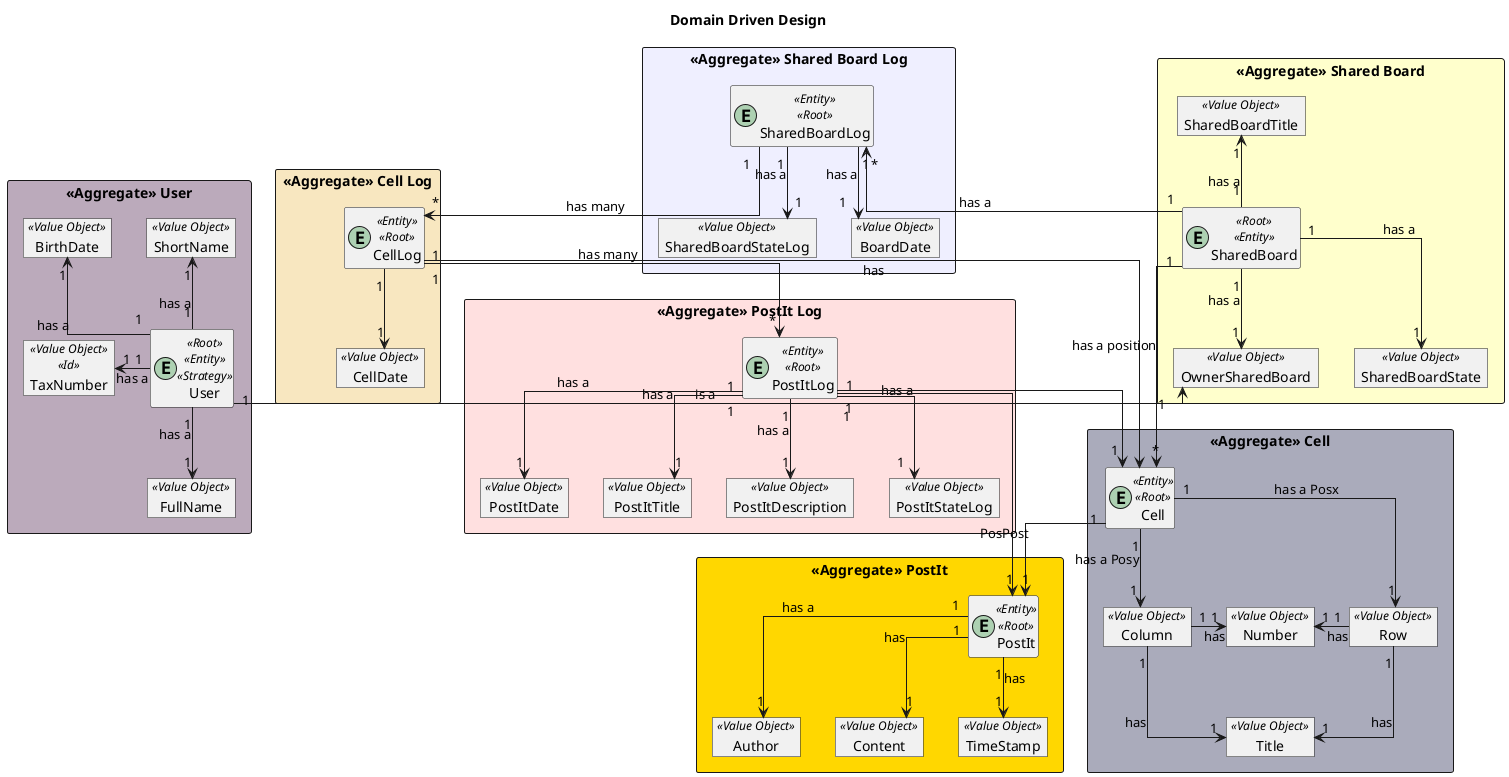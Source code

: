 @startuml

hide field
hide methods

title Domain Driven Design

skinparam linetype ortho

rectangle "<<Aggregate>> User" #bbaabb{

    entity User<<Root>><<Entity>><<Strategy>>
    object BirthDate<<Value Object>>
    object TaxNumber<<Value Object>><<Id>>
    object FullName<<Value Object>>
    object ShortName<<Value Object>>

    User"1" -up-> "1"BirthDate : has a
    User"1" -left-> "1"TaxNumber : has a
    User"1" --> "1" FullName : has a
    User "1" -up->"1"ShortName : has a
}

rectangle "<<Aggregate>> Cell" #aaabbb{
     entity Cell <<Entity>><<Root>>
     object Number <<Value Object>>
     object Title <<Value Object>>
     object Column <<Value Object>>
     object Row <<Value Object>>

         Column "1"-right->"1" Number : has
         Column "1"-->"1" Title : has
         Row "1"-left->"1" Number : has
         Row "1"-->"1" Title : has
             Cell"1"-->"1" Row : has a Posx
             Cell"1"-->"1"Column : has a Posy
}
rectangle "<<Aggregate>> Cell Log" #strategy{
     entity CellLog <<Entity>><<Root>>
    object CellDate <<Value Object>>
    CellLog"1"-->"1"CellDate
}
   CellLog"1"-->"Cell": has

rectangle "<<Aggregate>> Shared Board" #business{

    entity SharedBoard<<Root>><<Entity>>
    object OwnerSharedBoard <<Value Object>>
    object SharedBoardTitle <<Value Object>>

    object SharedBoardState <<Value Object>>


    SharedBoard"1"-->"1"OwnerSharedBoard: has a
    SharedBoard"1"-up->"1"SharedBoardTitle : has a

    SharedBoard"1"-->"1" SharedBoardState : has a

    User"1"->"1"OwnerSharedBoard: is a

    SharedBoard"1"-->"*"Cell : has a position

}
rectangle "<<Aggregate>> Shared Board Log" #motivation{
    entity SharedBoardLog<<Entity>><<Root>>
    object SharedBoardStateLog <<Value Object>>
    object BoardDate <<Value Object>>
    SharedBoardLog"1"-->"1"SharedBoardStateLog: has a
    SharedBoardLog"1"-->"1"BoardDate: has a


}
    SharedBoardLog"1"-->"*"CellLog : has many
    SharedBoardLog"*"<--"1"SharedBoard: has a

rectangle "<<Aggregate>> PostIt" #gold{

    object Author <<Value Object>>
    object Content <<Value Object>>
    object TimeStamp <<Value Object>>
    entity PostIt <<Entity>><<Root>>

     PostIt"1"-->"1"TimeStamp: has
     PostIt"1"-->"1"Content : has
     PostIt"1"-->"1"Author : has a
     Cell"1"-->"1"PostIt : PosPost
}

rectangle "<<Aggregate>> PostIt Log" #implementation{
       entity PostItLog<<Entity>><<Root>>
       object PostItDate<<Value Object>>
       object PostItTitle<<Value Object>>
       object PostItDescription<<Value Object>>
       object PostItStateLog<<Value Object>>

       PostItLog"1"-->"1"PostItDate: has a
       PostItLog"1"-->"1"PostItTitle: has a
       PostItLog"1"-->"1"PostItDescription: has a
       PostItLog"1"-->"1"PostItStateLog: has a


}
   PostItLog"1"-->"1"PostIt
   PostItLog"1"-->"1"Cell
   CellLog"1"-->"*"PostItLog: has many

@enduml